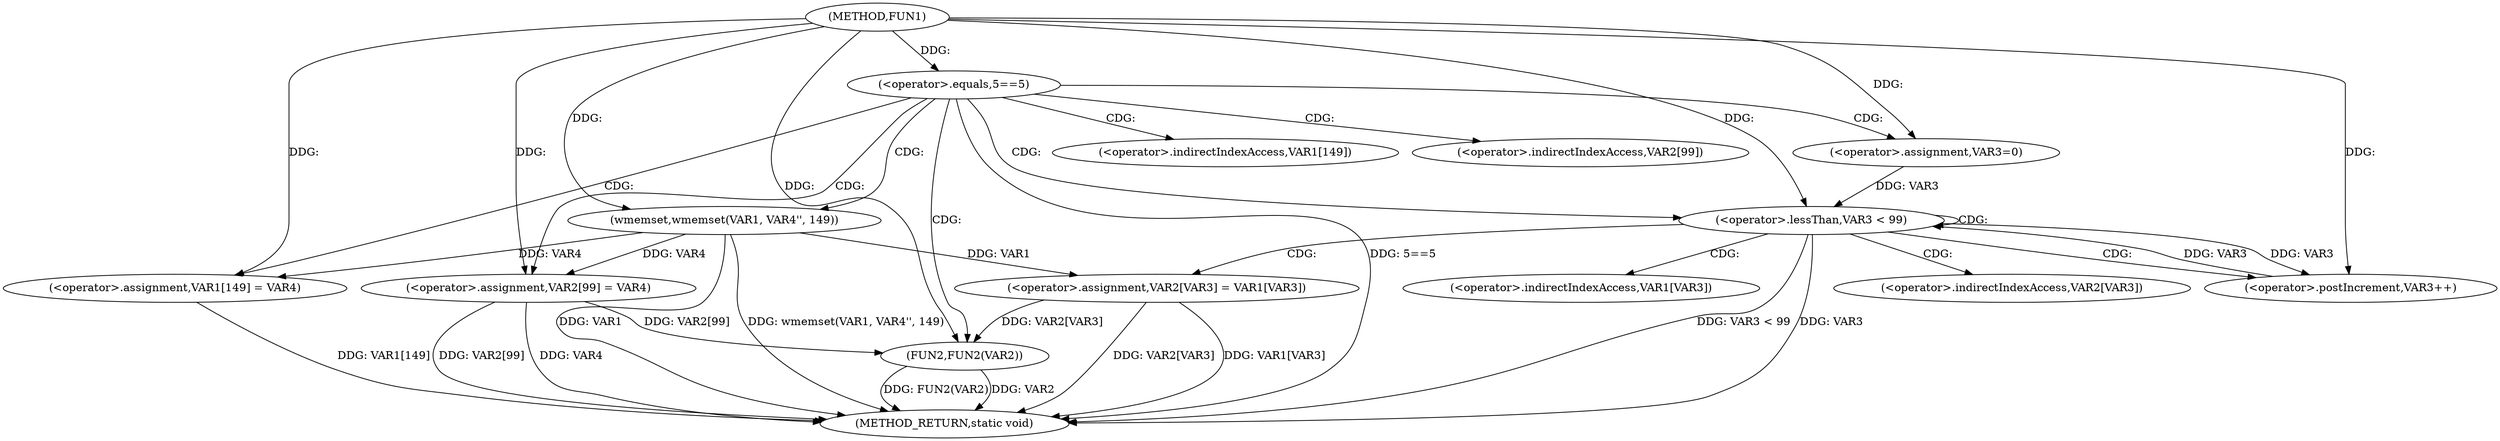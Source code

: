 digraph FUN1 {  
"1000100" [label = "(METHOD,FUN1)" ]
"1000144" [label = "(METHOD_RETURN,static void)" ]
"1000103" [label = "(<operator>.equals,5==5)" ]
"1000111" [label = "(wmemset,wmemset(VAR1, VAR4'', 149))" ]
"1000115" [label = "(<operator>.assignment,VAR1[149] = VAR4)" ]
"1000121" [label = "(<operator>.assignment,VAR3=0)" ]
"1000124" [label = "(<operator>.lessThan,VAR3 < 99)" ]
"1000127" [label = "(<operator>.postIncrement,VAR3++)" ]
"1000130" [label = "(<operator>.assignment,VAR2[VAR3] = VAR1[VAR3])" ]
"1000137" [label = "(<operator>.assignment,VAR2[99] = VAR4)" ]
"1000142" [label = "(FUN2,FUN2(VAR2))" ]
"1000116" [label = "(<operator>.indirectIndexAccess,VAR1[149])" ]
"1000131" [label = "(<operator>.indirectIndexAccess,VAR2[VAR3])" ]
"1000134" [label = "(<operator>.indirectIndexAccess,VAR1[VAR3])" ]
"1000138" [label = "(<operator>.indirectIndexAccess,VAR2[99])" ]
  "1000142" -> "1000144"  [ label = "DDG: FUN2(VAR2)"] 
  "1000124" -> "1000144"  [ label = "DDG: VAR3"] 
  "1000137" -> "1000144"  [ label = "DDG: VAR4"] 
  "1000111" -> "1000144"  [ label = "DDG: VAR1"] 
  "1000142" -> "1000144"  [ label = "DDG: VAR2"] 
  "1000137" -> "1000144"  [ label = "DDG: VAR2[99]"] 
  "1000103" -> "1000144"  [ label = "DDG: 5==5"] 
  "1000130" -> "1000144"  [ label = "DDG: VAR1[VAR3]"] 
  "1000111" -> "1000144"  [ label = "DDG: wmemset(VAR1, VAR4'', 149)"] 
  "1000115" -> "1000144"  [ label = "DDG: VAR1[149]"] 
  "1000130" -> "1000144"  [ label = "DDG: VAR2[VAR3]"] 
  "1000124" -> "1000144"  [ label = "DDG: VAR3 < 99"] 
  "1000100" -> "1000103"  [ label = "DDG: "] 
  "1000100" -> "1000111"  [ label = "DDG: "] 
  "1000111" -> "1000115"  [ label = "DDG: VAR4"] 
  "1000100" -> "1000115"  [ label = "DDG: "] 
  "1000100" -> "1000121"  [ label = "DDG: "] 
  "1000121" -> "1000124"  [ label = "DDG: VAR3"] 
  "1000127" -> "1000124"  [ label = "DDG: VAR3"] 
  "1000100" -> "1000124"  [ label = "DDG: "] 
  "1000124" -> "1000127"  [ label = "DDG: VAR3"] 
  "1000100" -> "1000127"  [ label = "DDG: "] 
  "1000111" -> "1000130"  [ label = "DDG: VAR1"] 
  "1000100" -> "1000137"  [ label = "DDG: "] 
  "1000111" -> "1000137"  [ label = "DDG: VAR4"] 
  "1000137" -> "1000142"  [ label = "DDG: VAR2[99]"] 
  "1000130" -> "1000142"  [ label = "DDG: VAR2[VAR3]"] 
  "1000100" -> "1000142"  [ label = "DDG: "] 
  "1000103" -> "1000121"  [ label = "CDG: "] 
  "1000103" -> "1000116"  [ label = "CDG: "] 
  "1000103" -> "1000111"  [ label = "CDG: "] 
  "1000103" -> "1000142"  [ label = "CDG: "] 
  "1000103" -> "1000137"  [ label = "CDG: "] 
  "1000103" -> "1000124"  [ label = "CDG: "] 
  "1000103" -> "1000115"  [ label = "CDG: "] 
  "1000103" -> "1000138"  [ label = "CDG: "] 
  "1000124" -> "1000131"  [ label = "CDG: "] 
  "1000124" -> "1000127"  [ label = "CDG: "] 
  "1000124" -> "1000124"  [ label = "CDG: "] 
  "1000124" -> "1000130"  [ label = "CDG: "] 
  "1000124" -> "1000134"  [ label = "CDG: "] 
}
